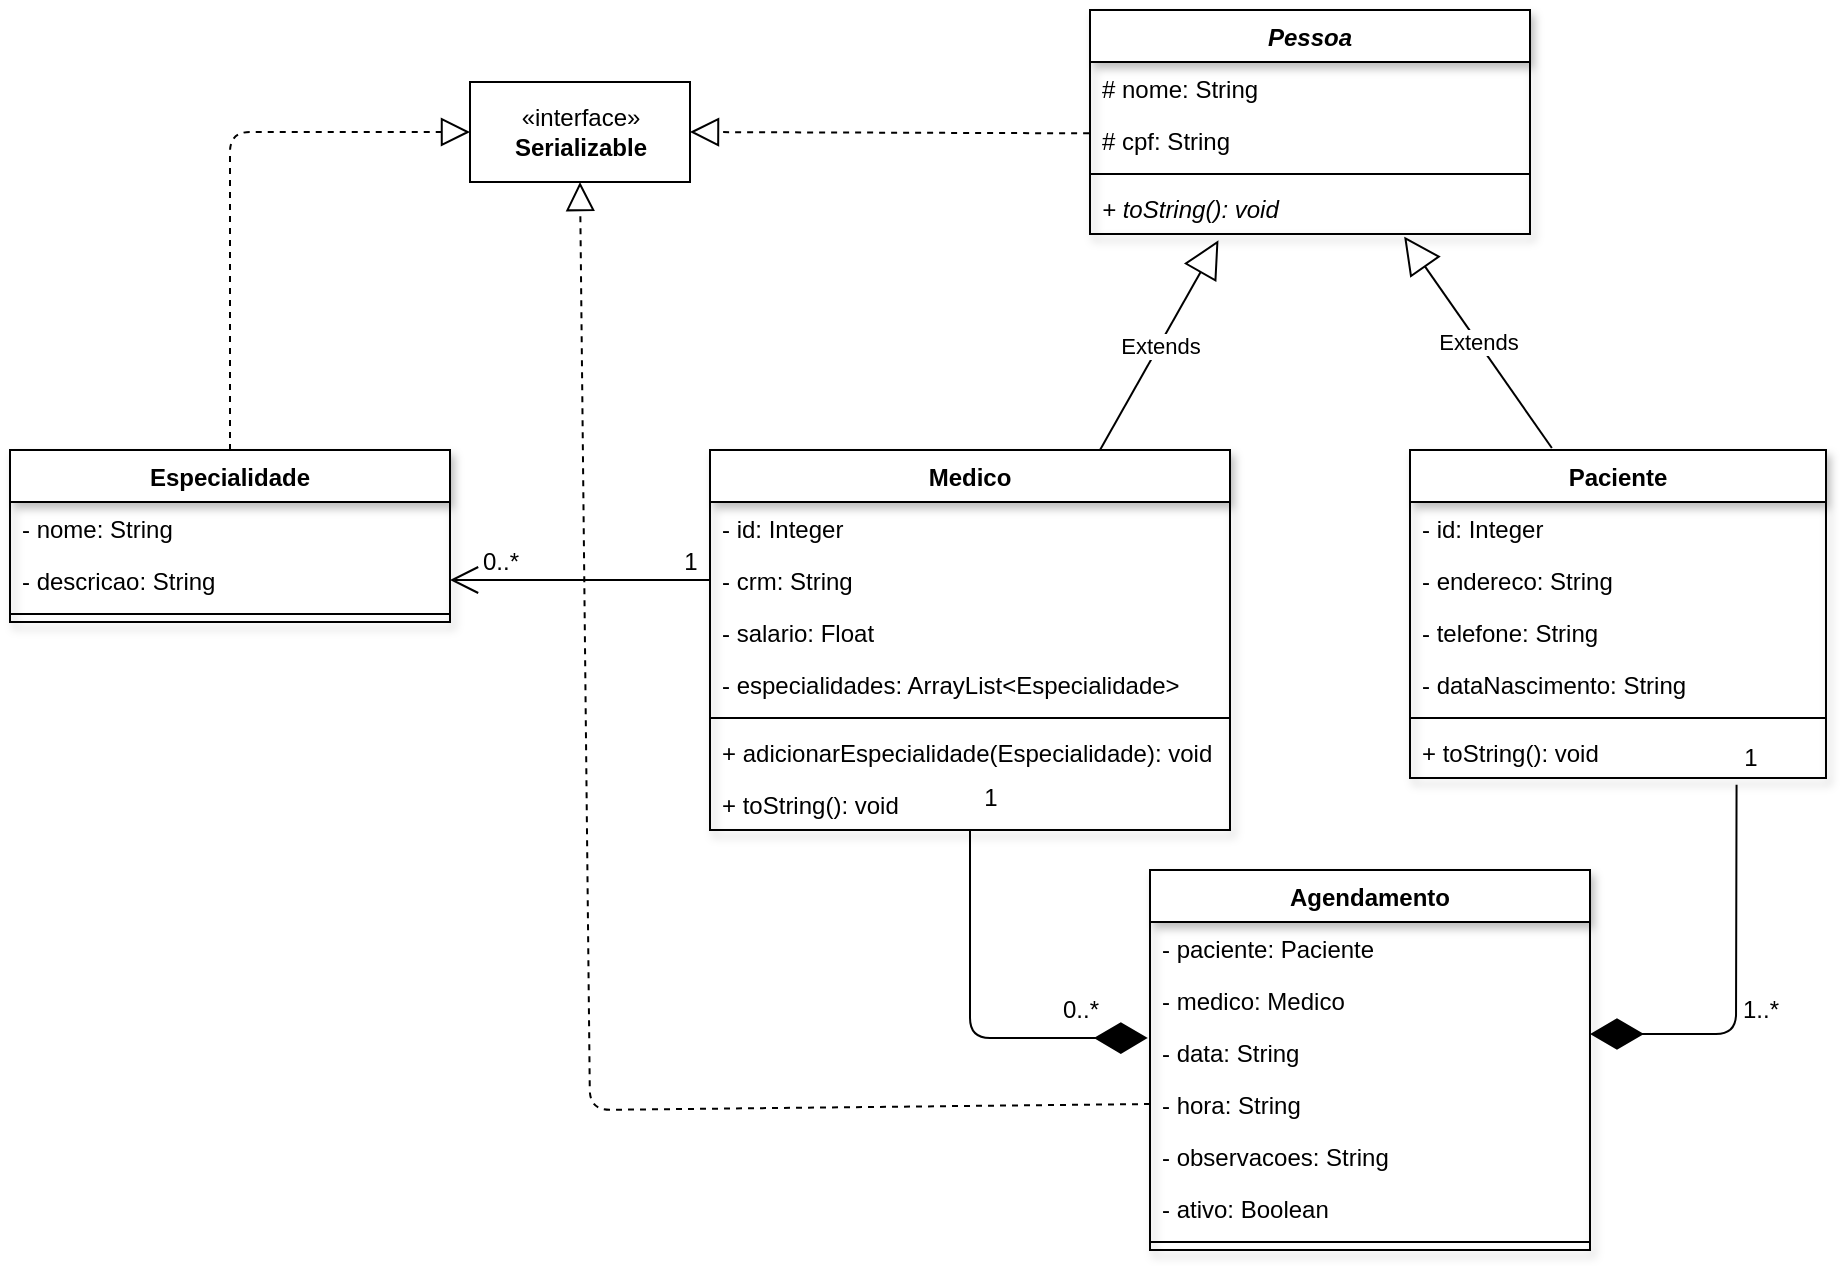 <mxfile version="12.4.3" type="google" pages="1"><diagram id="oE00nxNtzOqbaya8UX-O" name="Page-1"><mxGraphModel dx="1695" dy="494" grid="1" gridSize="10" guides="1" tooltips="1" connect="1" arrows="1" fold="1" page="1" pageScale="1" pageWidth="827" pageHeight="1169" math="0" shadow="0"><root><mxCell id="0"/><mxCell id="1" parent="0"/><mxCell id="VqDOzIR__bQzmYloaiLy-1" value="Medico" style="swimlane;fontStyle=1;align=center;verticalAlign=top;childLayout=stackLayout;horizontal=1;startSize=26;horizontalStack=0;resizeParent=1;resizeParentMax=0;resizeLast=0;collapsible=1;marginBottom=0;shadow=1;" parent="1" vertex="1"><mxGeometry x="180" y="310" width="260" height="190" as="geometry"/></mxCell><mxCell id="VqDOzIR__bQzmYloaiLy-34" value="- id: Integer" style="text;strokeColor=none;fillColor=none;align=left;verticalAlign=top;spacingLeft=4;spacingRight=4;overflow=hidden;rotatable=0;points=[[0,0.5],[1,0.5]];portConstraint=eastwest;" parent="VqDOzIR__bQzmYloaiLy-1" vertex="1"><mxGeometry y="26" width="260" height="26" as="geometry"/></mxCell><mxCell id="3Uz9cR7MXfJ_8M7jds_m-7" value="- crm: String" style="text;strokeColor=none;fillColor=none;align=left;verticalAlign=top;spacingLeft=4;spacingRight=4;overflow=hidden;rotatable=0;points=[[0,0.5],[1,0.5]];portConstraint=eastwest;" vertex="1" parent="VqDOzIR__bQzmYloaiLy-1"><mxGeometry y="52" width="260" height="26" as="geometry"/></mxCell><mxCell id="VqDOzIR__bQzmYloaiLy-2" value="- salario: Float" style="text;strokeColor=none;fillColor=none;align=left;verticalAlign=top;spacingLeft=4;spacingRight=4;overflow=hidden;rotatable=0;points=[[0,0.5],[1,0.5]];portConstraint=eastwest;" parent="VqDOzIR__bQzmYloaiLy-1" vertex="1"><mxGeometry y="78" width="260" height="26" as="geometry"/></mxCell><mxCell id="VqDOzIR__bQzmYloaiLy-5" value="- especialidades: ArrayList&lt;Especialidade&gt;" style="text;strokeColor=none;fillColor=none;align=left;verticalAlign=top;spacingLeft=4;spacingRight=4;overflow=hidden;rotatable=0;points=[[0,0.5],[1,0.5]];portConstraint=eastwest;" parent="VqDOzIR__bQzmYloaiLy-1" vertex="1"><mxGeometry y="104" width="260" height="26" as="geometry"/></mxCell><mxCell id="VqDOzIR__bQzmYloaiLy-3" value="" style="line;strokeWidth=1;fillColor=none;align=left;verticalAlign=middle;spacingTop=-1;spacingLeft=3;spacingRight=3;rotatable=0;labelPosition=right;points=[];portConstraint=eastwest;" parent="VqDOzIR__bQzmYloaiLy-1" vertex="1"><mxGeometry y="130" width="260" height="8" as="geometry"/></mxCell><mxCell id="VqDOzIR__bQzmYloaiLy-35" value="+ adicionarEspecialidade(Especialidade): void" style="text;strokeColor=none;fillColor=none;align=left;verticalAlign=top;spacingLeft=4;spacingRight=4;overflow=hidden;rotatable=0;points=[[0,0.5],[1,0.5]];portConstraint=eastwest;" parent="VqDOzIR__bQzmYloaiLy-1" vertex="1"><mxGeometry y="138" width="260" height="26" as="geometry"/></mxCell><mxCell id="VqDOzIR__bQzmYloaiLy-4" value="+ toString(): void" style="text;strokeColor=none;fillColor=none;align=left;verticalAlign=top;spacingLeft=4;spacingRight=4;overflow=hidden;rotatable=0;points=[[0,0.5],[1,0.5]];portConstraint=eastwest;" parent="VqDOzIR__bQzmYloaiLy-1" vertex="1"><mxGeometry y="164" width="260" height="26" as="geometry"/></mxCell><mxCell id="VqDOzIR__bQzmYloaiLy-6" value="Paciente" style="swimlane;fontStyle=1;align=center;verticalAlign=top;childLayout=stackLayout;horizontal=1;startSize=26;horizontalStack=0;resizeParent=1;resizeParentMax=0;resizeLast=0;collapsible=1;marginBottom=0;shadow=1;" parent="1" vertex="1"><mxGeometry x="530" y="310" width="208" height="164" as="geometry"/></mxCell><mxCell id="3Uz9cR7MXfJ_8M7jds_m-8" value="- id: Integer" style="text;strokeColor=none;fillColor=none;align=left;verticalAlign=top;spacingLeft=4;spacingRight=4;overflow=hidden;rotatable=0;points=[[0,0.5],[1,0.5]];portConstraint=eastwest;" vertex="1" parent="VqDOzIR__bQzmYloaiLy-6"><mxGeometry y="26" width="208" height="26" as="geometry"/></mxCell><mxCell id="VqDOzIR__bQzmYloaiLy-7" value="- endereco: String" style="text;strokeColor=none;fillColor=none;align=left;verticalAlign=top;spacingLeft=4;spacingRight=4;overflow=hidden;rotatable=0;points=[[0,0.5],[1,0.5]];portConstraint=eastwest;" parent="VqDOzIR__bQzmYloaiLy-6" vertex="1"><mxGeometry y="52" width="208" height="26" as="geometry"/></mxCell><mxCell id="VqDOzIR__bQzmYloaiLy-8" value="- telefone: String" style="text;strokeColor=none;fillColor=none;align=left;verticalAlign=top;spacingLeft=4;spacingRight=4;overflow=hidden;rotatable=0;points=[[0,0.5],[1,0.5]];portConstraint=eastwest;" parent="VqDOzIR__bQzmYloaiLy-6" vertex="1"><mxGeometry y="78" width="208" height="26" as="geometry"/></mxCell><mxCell id="VqDOzIR__bQzmYloaiLy-36" value="- dataNascimento: String" style="text;strokeColor=none;fillColor=none;align=left;verticalAlign=top;spacingLeft=4;spacingRight=4;overflow=hidden;rotatable=0;points=[[0,0.5],[1,0.5]];portConstraint=eastwest;" parent="VqDOzIR__bQzmYloaiLy-6" vertex="1"><mxGeometry y="104" width="208" height="26" as="geometry"/></mxCell><mxCell id="VqDOzIR__bQzmYloaiLy-9" value="" style="line;strokeWidth=1;fillColor=none;align=left;verticalAlign=middle;spacingTop=-1;spacingLeft=3;spacingRight=3;rotatable=0;labelPosition=right;points=[];portConstraint=eastwest;" parent="VqDOzIR__bQzmYloaiLy-6" vertex="1"><mxGeometry y="130" width="208" height="8" as="geometry"/></mxCell><mxCell id="VqDOzIR__bQzmYloaiLy-10" value="+ toString(): void" style="text;strokeColor=none;fillColor=none;align=left;verticalAlign=top;spacingLeft=4;spacingRight=4;overflow=hidden;rotatable=0;points=[[0,0.5],[1,0.5]];portConstraint=eastwest;" parent="VqDOzIR__bQzmYloaiLy-6" vertex="1"><mxGeometry y="138" width="208" height="26" as="geometry"/></mxCell><mxCell id="VqDOzIR__bQzmYloaiLy-11" value="Pessoa" style="swimlane;fontStyle=3;align=center;verticalAlign=top;childLayout=stackLayout;horizontal=1;startSize=26;horizontalStack=0;resizeParent=1;resizeParentMax=0;resizeLast=0;collapsible=1;marginBottom=0;shadow=1;" parent="1" vertex="1"><mxGeometry x="370" y="90" width="220" height="112" as="geometry"><mxRectangle x="310" y="50" width="70" height="26" as="alternateBounds"/></mxGeometry></mxCell><mxCell id="VqDOzIR__bQzmYloaiLy-13" value="# nome: String" style="text;strokeColor=none;fillColor=none;align=left;verticalAlign=top;spacingLeft=4;spacingRight=4;overflow=hidden;rotatable=0;points=[[0,0.5],[1,0.5]];portConstraint=eastwest;" parent="VqDOzIR__bQzmYloaiLy-11" vertex="1"><mxGeometry y="26" width="220" height="26" as="geometry"/></mxCell><mxCell id="VqDOzIR__bQzmYloaiLy-23" value="# cpf: String" style="text;strokeColor=none;fillColor=none;align=left;verticalAlign=top;spacingLeft=4;spacingRight=4;overflow=hidden;rotatable=0;points=[[0,0.5],[1,0.5]];portConstraint=eastwest;" parent="VqDOzIR__bQzmYloaiLy-11" vertex="1"><mxGeometry y="52" width="220" height="26" as="geometry"/></mxCell><mxCell id="VqDOzIR__bQzmYloaiLy-14" value="" style="line;strokeWidth=1;fillColor=none;align=left;verticalAlign=middle;spacingTop=-1;spacingLeft=3;spacingRight=3;rotatable=0;labelPosition=right;points=[];portConstraint=eastwest;" parent="VqDOzIR__bQzmYloaiLy-11" vertex="1"><mxGeometry y="78" width="220" height="8" as="geometry"/></mxCell><mxCell id="VqDOzIR__bQzmYloaiLy-15" value="+ toString(): void" style="text;strokeColor=none;fillColor=none;align=left;verticalAlign=top;spacingLeft=4;spacingRight=4;overflow=hidden;rotatable=0;points=[[0,0.5],[1,0.5]];portConstraint=eastwest;fontStyle=2" parent="VqDOzIR__bQzmYloaiLy-11" vertex="1"><mxGeometry y="86" width="220" height="26" as="geometry"/></mxCell><mxCell id="VqDOzIR__bQzmYloaiLy-16" value="Extends" style="endArrow=block;endSize=16;endFill=0;html=1;exitX=0.341;exitY=-0.006;exitDx=0;exitDy=0;exitPerimeter=0;entryX=0.714;entryY=1.051;entryDx=0;entryDy=0;entryPerimeter=0;" parent="1" source="VqDOzIR__bQzmYloaiLy-6" target="VqDOzIR__bQzmYloaiLy-15" edge="1"><mxGeometry width="160" relative="1" as="geometry"><mxPoint x="603" y="312" as="sourcePoint"/><mxPoint x="530" y="202" as="targetPoint"/></mxGeometry></mxCell><mxCell id="VqDOzIR__bQzmYloaiLy-17" value="Extends" style="endArrow=block;endSize=16;endFill=0;html=1;entryX=0.292;entryY=1.122;entryDx=0;entryDy=0;entryPerimeter=0;exitX=0.75;exitY=0;exitDx=0;exitDy=0;" parent="1" source="VqDOzIR__bQzmYloaiLy-1" target="VqDOzIR__bQzmYloaiLy-15" edge="1"><mxGeometry width="160" relative="1" as="geometry"><mxPoint x="300" y="220" as="sourcePoint"/><mxPoint x="460" y="220" as="targetPoint"/></mxGeometry></mxCell><mxCell id="VqDOzIR__bQzmYloaiLy-18" value="Especialidade" style="swimlane;fontStyle=1;align=center;verticalAlign=top;childLayout=stackLayout;horizontal=1;startSize=26;horizontalStack=0;resizeParent=1;resizeParentMax=0;resizeLast=0;collapsible=1;marginBottom=0;shadow=1;" parent="1" vertex="1"><mxGeometry x="-170" y="310" width="220" height="86" as="geometry"/></mxCell><mxCell id="VqDOzIR__bQzmYloaiLy-19" value="- nome: String" style="text;strokeColor=none;fillColor=none;align=left;verticalAlign=top;spacingLeft=4;spacingRight=4;overflow=hidden;rotatable=0;points=[[0,0.5],[1,0.5]];portConstraint=eastwest;" parent="VqDOzIR__bQzmYloaiLy-18" vertex="1"><mxGeometry y="26" width="220" height="26" as="geometry"/></mxCell><mxCell id="VqDOzIR__bQzmYloaiLy-20" value="- descricao: String" style="text;strokeColor=none;fillColor=none;align=left;verticalAlign=top;spacingLeft=4;spacingRight=4;overflow=hidden;rotatable=0;points=[[0,0.5],[1,0.5]];portConstraint=eastwest;" parent="VqDOzIR__bQzmYloaiLy-18" vertex="1"><mxGeometry y="52" width="220" height="26" as="geometry"/></mxCell><mxCell id="VqDOzIR__bQzmYloaiLy-21" value="" style="line;strokeWidth=1;fillColor=none;align=left;verticalAlign=middle;spacingTop=-1;spacingLeft=3;spacingRight=3;rotatable=0;labelPosition=right;points=[];portConstraint=eastwest;" parent="VqDOzIR__bQzmYloaiLy-18" vertex="1"><mxGeometry y="78" width="220" height="8" as="geometry"/></mxCell><mxCell id="VqDOzIR__bQzmYloaiLy-26" value="" style="endArrow=open;endFill=1;endSize=12;html=1;exitX=0;exitY=0.5;exitDx=0;exitDy=0;entryX=1;entryY=0.5;entryDx=0;entryDy=0;" parent="1" source="3Uz9cR7MXfJ_8M7jds_m-7" target="VqDOzIR__bQzmYloaiLy-20" edge="1"><mxGeometry width="160" relative="1" as="geometry"><mxPoint x="10" y="460" as="sourcePoint"/><mxPoint x="170" y="460" as="targetPoint"/></mxGeometry></mxCell><mxCell id="VqDOzIR__bQzmYloaiLy-29" value="0..*" style="text;html=1;align=center;verticalAlign=middle;resizable=0;points=[];;autosize=1;direction=south;" parent="1" vertex="1"><mxGeometry x="60" y="356" width="30" height="20" as="geometry"/></mxCell><mxCell id="VqDOzIR__bQzmYloaiLy-30" value="1" style="text;html=1;align=center;verticalAlign=middle;resizable=0;points=[];;autosize=1;" parent="1" vertex="1"><mxGeometry x="160" y="356" width="20" height="20" as="geometry"/></mxCell><mxCell id="VqDOzIR__bQzmYloaiLy-37" value="Agendamento" style="swimlane;fontStyle=1;align=center;verticalAlign=top;childLayout=stackLayout;horizontal=1;startSize=26;horizontalStack=0;resizeParent=1;resizeParentMax=0;resizeLast=0;collapsible=1;marginBottom=0;shadow=1;" parent="1" vertex="1"><mxGeometry x="400" y="520" width="220" height="190" as="geometry"/></mxCell><mxCell id="VqDOzIR__bQzmYloaiLy-42" value="- paciente: Paciente" style="text;strokeColor=none;fillColor=none;align=left;verticalAlign=top;spacingLeft=4;spacingRight=4;overflow=hidden;rotatable=0;points=[[0,0.5],[1,0.5]];portConstraint=eastwest;" parent="VqDOzIR__bQzmYloaiLy-37" vertex="1"><mxGeometry y="26" width="220" height="26" as="geometry"/></mxCell><mxCell id="VqDOzIR__bQzmYloaiLy-43" value="- medico: Medico" style="text;strokeColor=none;fillColor=none;align=left;verticalAlign=top;spacingLeft=4;spacingRight=4;overflow=hidden;rotatable=0;points=[[0,0.5],[1,0.5]];portConstraint=eastwest;" parent="VqDOzIR__bQzmYloaiLy-37" vertex="1"><mxGeometry y="52" width="220" height="26" as="geometry"/></mxCell><mxCell id="VqDOzIR__bQzmYloaiLy-38" value="- data: String" style="text;strokeColor=none;fillColor=none;align=left;verticalAlign=top;spacingLeft=4;spacingRight=4;overflow=hidden;rotatable=0;points=[[0,0.5],[1,0.5]];portConstraint=eastwest;" parent="VqDOzIR__bQzmYloaiLy-37" vertex="1"><mxGeometry y="78" width="220" height="26" as="geometry"/></mxCell><mxCell id="VqDOzIR__bQzmYloaiLy-39" value="- hora: String" style="text;strokeColor=none;fillColor=none;align=left;verticalAlign=top;spacingLeft=4;spacingRight=4;overflow=hidden;rotatable=0;points=[[0,0.5],[1,0.5]];portConstraint=eastwest;" parent="VqDOzIR__bQzmYloaiLy-37" vertex="1"><mxGeometry y="104" width="220" height="26" as="geometry"/></mxCell><mxCell id="3Uz9cR7MXfJ_8M7jds_m-1" value="- observacoes: String" style="text;strokeColor=none;fillColor=none;align=left;verticalAlign=top;spacingLeft=4;spacingRight=4;overflow=hidden;rotatable=0;points=[[0,0.5],[1,0.5]];portConstraint=eastwest;" vertex="1" parent="VqDOzIR__bQzmYloaiLy-37"><mxGeometry y="130" width="220" height="26" as="geometry"/></mxCell><mxCell id="3Uz9cR7MXfJ_8M7jds_m-2" value="- ativo: Boolean" style="text;strokeColor=none;fillColor=none;align=left;verticalAlign=top;spacingLeft=4;spacingRight=4;overflow=hidden;rotatable=0;points=[[0,0.5],[1,0.5]];portConstraint=eastwest;" vertex="1" parent="VqDOzIR__bQzmYloaiLy-37"><mxGeometry y="156" width="220" height="26" as="geometry"/></mxCell><mxCell id="VqDOzIR__bQzmYloaiLy-40" value="" style="line;strokeWidth=1;fillColor=none;align=left;verticalAlign=middle;spacingTop=-1;spacingLeft=3;spacingRight=3;rotatable=0;labelPosition=right;points=[];portConstraint=eastwest;" parent="VqDOzIR__bQzmYloaiLy-37" vertex="1"><mxGeometry y="182" width="220" height="8" as="geometry"/></mxCell><mxCell id="VqDOzIR__bQzmYloaiLy-45" value="" style="endArrow=diamondThin;endFill=1;endSize=24;html=1;exitX=0.5;exitY=1;exitDx=0;exitDy=0;entryX=-0.005;entryY=0.231;entryDx=0;entryDy=0;entryPerimeter=0;" parent="1" source="VqDOzIR__bQzmYloaiLy-1" target="VqDOzIR__bQzmYloaiLy-38" edge="1"><mxGeometry width="160" relative="1" as="geometry"><mxPoint y="520" as="sourcePoint"/><mxPoint x="410" y="610" as="targetPoint"/><Array as="points"><mxPoint x="310" y="604"/></Array></mxGeometry></mxCell><mxCell id="VqDOzIR__bQzmYloaiLy-55" value="" style="endArrow=diamondThin;endFill=1;endSize=24;html=1;exitX=0.785;exitY=1.131;exitDx=0;exitDy=0;exitPerimeter=0;entryX=1;entryY=0.154;entryDx=0;entryDy=0;entryPerimeter=0;" parent="1" source="VqDOzIR__bQzmYloaiLy-10" target="VqDOzIR__bQzmYloaiLy-38" edge="1"><mxGeometry width="160" relative="1" as="geometry"><mxPoint x="670" y="620" as="sourcePoint"/><mxPoint x="830" y="620" as="targetPoint"/><Array as="points"><mxPoint x="693" y="602"/></Array></mxGeometry></mxCell><mxCell id="VqDOzIR__bQzmYloaiLy-56" value="1" style="text;html=1;align=center;verticalAlign=middle;resizable=0;points=[];;autosize=1;" parent="1" vertex="1"><mxGeometry x="310" y="474" width="20" height="20" as="geometry"/></mxCell><mxCell id="VqDOzIR__bQzmYloaiLy-57" value="0..*" style="text;html=1;align=center;verticalAlign=middle;resizable=0;points=[];;autosize=1;" parent="1" vertex="1"><mxGeometry x="350" y="580" width="30" height="20" as="geometry"/></mxCell><mxCell id="VqDOzIR__bQzmYloaiLy-58" value="1" style="text;html=1;align=center;verticalAlign=middle;resizable=0;points=[];;autosize=1;" parent="1" vertex="1"><mxGeometry x="690" y="454" width="20" height="20" as="geometry"/></mxCell><mxCell id="VqDOzIR__bQzmYloaiLy-61" value="1..*" style="text;html=1;align=center;verticalAlign=middle;resizable=0;points=[];;autosize=1;" parent="1" vertex="1"><mxGeometry x="690" y="580" width="30" height="20" as="geometry"/></mxCell><mxCell id="3Uz9cR7MXfJ_8M7jds_m-3" value="«interface»&lt;br&gt;&lt;b&gt;Serializable&lt;/b&gt;" style="html=1;" vertex="1" parent="1"><mxGeometry x="60" y="126" width="110" height="50" as="geometry"/></mxCell><mxCell id="3Uz9cR7MXfJ_8M7jds_m-4" value="" style="endArrow=block;dashed=1;endFill=0;endSize=12;html=1;exitX=-0.002;exitY=0.372;exitDx=0;exitDy=0;entryX=1;entryY=0.5;entryDx=0;entryDy=0;exitPerimeter=0;" edge="1" parent="1" source="VqDOzIR__bQzmYloaiLy-23" target="3Uz9cR7MXfJ_8M7jds_m-3"><mxGeometry width="160" relative="1" as="geometry"><mxPoint x="220" y="-10" as="sourcePoint"/><mxPoint x="380" y="-10" as="targetPoint"/></mxGeometry></mxCell><mxCell id="3Uz9cR7MXfJ_8M7jds_m-5" value="" style="endArrow=block;dashed=1;endFill=0;endSize=12;html=1;exitX=0.5;exitY=0;exitDx=0;exitDy=0;entryX=0;entryY=0.5;entryDx=0;entryDy=0;" edge="1" parent="1" source="VqDOzIR__bQzmYloaiLy-18" target="3Uz9cR7MXfJ_8M7jds_m-3"><mxGeometry width="160" relative="1" as="geometry"><mxPoint x="-30" y="260" as="sourcePoint"/><mxPoint x="130" y="260" as="targetPoint"/><Array as="points"><mxPoint x="-60" y="151"/></Array></mxGeometry></mxCell><mxCell id="3Uz9cR7MXfJ_8M7jds_m-6" value="" style="endArrow=block;dashed=1;endFill=0;endSize=12;html=1;entryX=0.5;entryY=1;entryDx=0;entryDy=0;exitX=0;exitY=0.5;exitDx=0;exitDy=0;" edge="1" parent="1" source="VqDOzIR__bQzmYloaiLy-39" target="3Uz9cR7MXfJ_8M7jds_m-3"><mxGeometry width="160" relative="1" as="geometry"><mxPoint x="115" y="600" as="sourcePoint"/><mxPoint x="220" y="580" as="targetPoint"/><Array as="points"><mxPoint x="120" y="640"/></Array></mxGeometry></mxCell></root></mxGraphModel></diagram></mxfile>